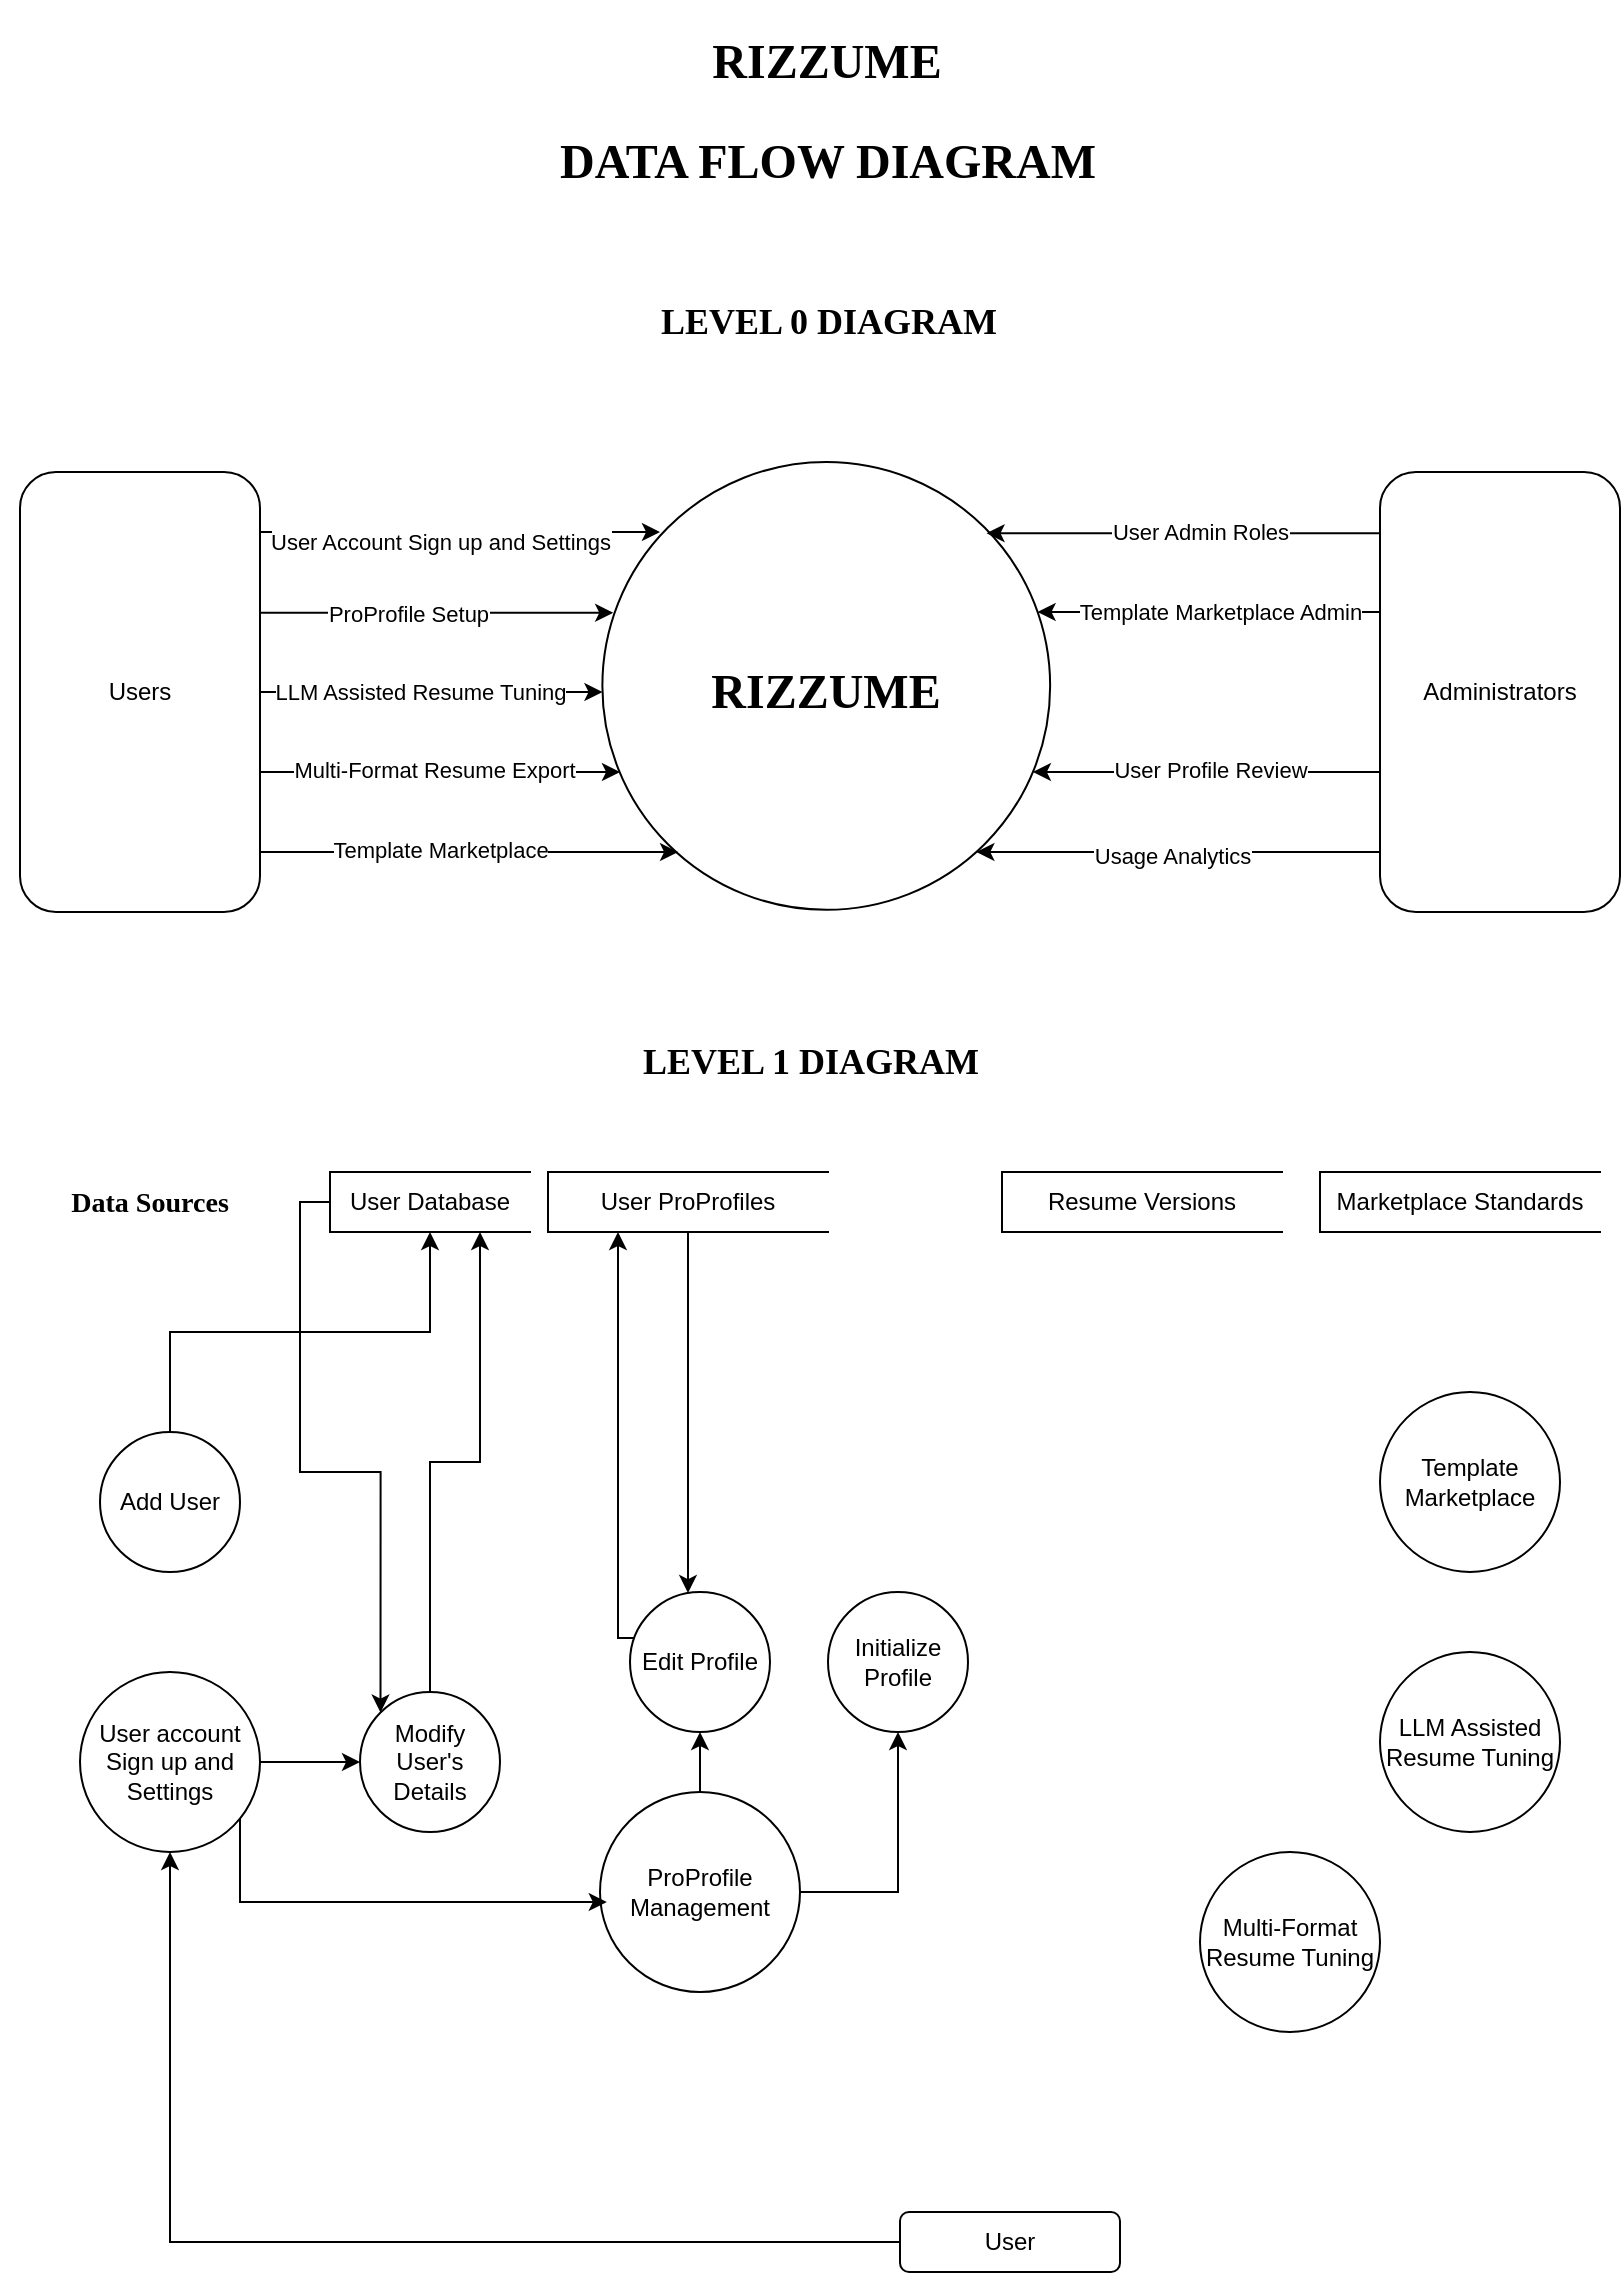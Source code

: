 <mxfile version="25.0.3">
  <diagram name="Page-1" id="mKPKOX54xG1sVrPRqSOk">
    <mxGraphModel dx="678" dy="366" grid="1" gridSize="10" guides="1" tooltips="1" connect="1" arrows="1" fold="1" page="1" pageScale="1" pageWidth="827" pageHeight="1169" math="0" shadow="0">
      <root>
        <mxCell id="0" />
        <mxCell id="1" parent="0" />
        <mxCell id="oXPiVWxlWM9DNFQVzROF-1" value="&lt;h2&gt;LEVEL 0 DIAGRAM&lt;/h2&gt;" style="text;html=1;align=center;verticalAlign=middle;whiteSpace=wrap;rounded=0;fontFamily=Lucida Console;" parent="1" vertex="1">
          <mxGeometry x="308.5" y="160" width="211" height="30" as="geometry" />
        </mxCell>
        <mxCell id="oXPiVWxlWM9DNFQVzROF-2" value="&lt;h1&gt;RIZZUME&lt;/h1&gt;" style="text;html=1;align=center;verticalAlign=middle;whiteSpace=wrap;rounded=0;fontFamily=Lucida Console;" parent="1" vertex="1">
          <mxGeometry x="308" y="30" width="211" height="30" as="geometry" />
        </mxCell>
        <mxCell id="oXPiVWxlWM9DNFQVzROF-3" value="&lt;h1&gt;DATA FLOW DIAGRAM&lt;/h1&gt;" style="text;html=1;align=center;verticalAlign=middle;whiteSpace=wrap;rounded=0;fontFamily=Lucida Console;" parent="1" vertex="1">
          <mxGeometry x="278" y="80" width="272" height="30" as="geometry" />
        </mxCell>
        <mxCell id="oXPiVWxlWM9DNFQVzROF-6" value="" style="group" parent="1" vertex="1" connectable="0">
          <mxGeometry x="300" y="245" width="250" height="230" as="geometry" />
        </mxCell>
        <mxCell id="oXPiVWxlWM9DNFQVzROF-5" value="" style="ellipse;whiteSpace=wrap;html=1;aspect=fixed;" parent="oXPiVWxlWM9DNFQVzROF-6" vertex="1">
          <mxGeometry x="1.185" width="223.886" height="223.886" as="geometry" />
        </mxCell>
        <mxCell id="oXPiVWxlWM9DNFQVzROF-4" value="&lt;h1&gt;RIZZUME&lt;/h1&gt;" style="text;html=1;align=center;verticalAlign=middle;whiteSpace=wrap;rounded=0;fontFamily=Lucida Console;" parent="oXPiVWxlWM9DNFQVzROF-6" vertex="1">
          <mxGeometry x="57.19" y="98.57" width="111.87" height="32.86" as="geometry" />
        </mxCell>
        <mxCell id="oXPiVWxlWM9DNFQVzROF-27" style="edgeStyle=orthogonalEdgeStyle;rounded=0;orthogonalLoop=1;jettySize=auto;html=1;" parent="1" source="oXPiVWxlWM9DNFQVzROF-7" edge="1">
          <mxGeometry relative="1" as="geometry">
            <mxPoint x="310" y="400" as="targetPoint" />
            <Array as="points">
              <mxPoint x="130" y="400" />
              <mxPoint x="130" y="400" />
            </Array>
          </mxGeometry>
        </mxCell>
        <mxCell id="oXPiVWxlWM9DNFQVzROF-48" value="Multi-Format Resume Export" style="edgeLabel;html=1;align=center;verticalAlign=middle;resizable=0;points=[];" parent="oXPiVWxlWM9DNFQVzROF-27" vertex="1" connectable="0">
          <mxGeometry x="-0.034" y="1" relative="1" as="geometry">
            <mxPoint as="offset" />
          </mxGeometry>
        </mxCell>
        <mxCell id="oXPiVWxlWM9DNFQVzROF-32" style="edgeStyle=orthogonalEdgeStyle;rounded=0;orthogonalLoop=1;jettySize=auto;html=1;" parent="1" source="oXPiVWxlWM9DNFQVzROF-7" target="oXPiVWxlWM9DNFQVzROF-5" edge="1">
          <mxGeometry relative="1" as="geometry">
            <Array as="points">
              <mxPoint x="260" y="360" />
              <mxPoint x="260" y="360" />
            </Array>
          </mxGeometry>
        </mxCell>
        <mxCell id="oXPiVWxlWM9DNFQVzROF-47" value="LLM Assisted Resume Tuning" style="edgeLabel;html=1;align=center;verticalAlign=middle;resizable=0;points=[];" parent="oXPiVWxlWM9DNFQVzROF-32" vertex="1" connectable="0">
          <mxGeometry x="-0.212" y="-1" relative="1" as="geometry">
            <mxPoint x="12" y="-1" as="offset" />
          </mxGeometry>
        </mxCell>
        <mxCell id="oXPiVWxlWM9DNFQVzROF-34" style="edgeStyle=orthogonalEdgeStyle;rounded=0;orthogonalLoop=1;jettySize=auto;html=1;entryX=0.024;entryY=0.337;entryDx=0;entryDy=0;entryPerimeter=0;" parent="1" source="oXPiVWxlWM9DNFQVzROF-7" target="oXPiVWxlWM9DNFQVzROF-5" edge="1">
          <mxGeometry relative="1" as="geometry">
            <mxPoint x="300" y="360" as="targetPoint" />
            <Array as="points">
              <mxPoint x="307" y="320" />
            </Array>
          </mxGeometry>
        </mxCell>
        <mxCell id="oXPiVWxlWM9DNFQVzROF-46" value="ProProfile Setup" style="edgeLabel;html=1;align=center;verticalAlign=middle;resizable=0;points=[];" parent="oXPiVWxlWM9DNFQVzROF-34" vertex="1" connectable="0">
          <mxGeometry x="-0.163" relative="1" as="geometry">
            <mxPoint as="offset" />
          </mxGeometry>
        </mxCell>
        <mxCell id="oXPiVWxlWM9DNFQVzROF-35" style="edgeStyle=orthogonalEdgeStyle;rounded=0;orthogonalLoop=1;jettySize=auto;html=1;" parent="1" source="oXPiVWxlWM9DNFQVzROF-7" edge="1">
          <mxGeometry relative="1" as="geometry">
            <mxPoint x="330" y="280" as="targetPoint" />
            <Array as="points">
              <mxPoint x="130" y="280" />
              <mxPoint x="130" y="280" />
            </Array>
          </mxGeometry>
        </mxCell>
        <mxCell id="oXPiVWxlWM9DNFQVzROF-45" value="&lt;div&gt;&lt;br&gt;&lt;/div&gt;User Account Sign up and Settings" style="edgeLabel;html=1;align=center;verticalAlign=middle;resizable=0;points=[];" parent="oXPiVWxlWM9DNFQVzROF-35" vertex="1" connectable="0">
          <mxGeometry x="-0.313" y="2" relative="1" as="geometry">
            <mxPoint x="21" as="offset" />
          </mxGeometry>
        </mxCell>
        <mxCell id="oXPiVWxlWM9DNFQVzROF-7" value="Users" style="rounded=1;whiteSpace=wrap;html=1;" parent="1" vertex="1">
          <mxGeometry x="10" y="250" width="120" height="220" as="geometry" />
        </mxCell>
        <mxCell id="oXPiVWxlWM9DNFQVzROF-37" style="edgeStyle=orthogonalEdgeStyle;rounded=0;orthogonalLoop=1;jettySize=auto;html=1;" parent="1" source="oXPiVWxlWM9DNFQVzROF-8" target="oXPiVWxlWM9DNFQVzROF-5" edge="1">
          <mxGeometry relative="1" as="geometry">
            <Array as="points">
              <mxPoint x="610" y="440" />
              <mxPoint x="610" y="440" />
            </Array>
          </mxGeometry>
        </mxCell>
        <mxCell id="oXPiVWxlWM9DNFQVzROF-52" value="Usage Analytics" style="edgeLabel;html=1;align=center;verticalAlign=middle;resizable=0;points=[];" parent="oXPiVWxlWM9DNFQVzROF-37" vertex="1" connectable="0">
          <mxGeometry x="0.029" y="2" relative="1" as="geometry">
            <mxPoint as="offset" />
          </mxGeometry>
        </mxCell>
        <mxCell id="oXPiVWxlWM9DNFQVzROF-38" style="edgeStyle=orthogonalEdgeStyle;rounded=0;orthogonalLoop=1;jettySize=auto;html=1;" parent="1" source="oXPiVWxlWM9DNFQVzROF-8" target="oXPiVWxlWM9DNFQVzROF-5" edge="1">
          <mxGeometry relative="1" as="geometry">
            <Array as="points">
              <mxPoint x="580" y="320" />
              <mxPoint x="580" y="320" />
            </Array>
          </mxGeometry>
        </mxCell>
        <mxCell id="oXPiVWxlWM9DNFQVzROF-51" value="Template Marketplace Admin" style="edgeLabel;html=1;align=center;verticalAlign=middle;resizable=0;points=[];" parent="oXPiVWxlWM9DNFQVzROF-38" vertex="1" connectable="0">
          <mxGeometry x="0.086" relative="1" as="geometry">
            <mxPoint x="13" as="offset" />
          </mxGeometry>
        </mxCell>
        <mxCell id="oXPiVWxlWM9DNFQVzROF-39" style="edgeStyle=orthogonalEdgeStyle;rounded=0;orthogonalLoop=1;jettySize=auto;html=1;" parent="1" source="oXPiVWxlWM9DNFQVzROF-8" target="oXPiVWxlWM9DNFQVzROF-5" edge="1">
          <mxGeometry relative="1" as="geometry">
            <Array as="points">
              <mxPoint x="580" y="400" />
              <mxPoint x="580" y="400" />
            </Array>
          </mxGeometry>
        </mxCell>
        <mxCell id="oXPiVWxlWM9DNFQVzROF-53" value="User Profile Review" style="edgeLabel;html=1;align=center;verticalAlign=middle;resizable=0;points=[];" parent="oXPiVWxlWM9DNFQVzROF-39" vertex="1" connectable="0">
          <mxGeometry x="-0.022" y="-1" relative="1" as="geometry">
            <mxPoint as="offset" />
          </mxGeometry>
        </mxCell>
        <mxCell id="oXPiVWxlWM9DNFQVzROF-42" style="edgeStyle=orthogonalEdgeStyle;rounded=0;orthogonalLoop=1;jettySize=auto;html=1;entryX=0.858;entryY=0.159;entryDx=0;entryDy=0;entryPerimeter=0;" parent="1" source="oXPiVWxlWM9DNFQVzROF-8" target="oXPiVWxlWM9DNFQVzROF-5" edge="1">
          <mxGeometry relative="1" as="geometry">
            <Array as="points">
              <mxPoint x="583" y="281" />
            </Array>
          </mxGeometry>
        </mxCell>
        <mxCell id="oXPiVWxlWM9DNFQVzROF-50" value="User Admin Roles" style="edgeLabel;html=1;align=center;verticalAlign=middle;resizable=0;points=[];" parent="oXPiVWxlWM9DNFQVzROF-42" vertex="1" connectable="0">
          <mxGeometry x="-0.086" y="-1" relative="1" as="geometry">
            <mxPoint as="offset" />
          </mxGeometry>
        </mxCell>
        <mxCell id="oXPiVWxlWM9DNFQVzROF-8" value="Administrators" style="rounded=1;whiteSpace=wrap;html=1;" parent="1" vertex="1">
          <mxGeometry x="690" y="250" width="120" height="220" as="geometry" />
        </mxCell>
        <mxCell id="oXPiVWxlWM9DNFQVzROF-44" style="edgeStyle=orthogonalEdgeStyle;rounded=0;orthogonalLoop=1;jettySize=auto;html=1;entryX=0.169;entryY=0.871;entryDx=0;entryDy=0;entryPerimeter=0;" parent="1" source="oXPiVWxlWM9DNFQVzROF-7" target="oXPiVWxlWM9DNFQVzROF-5" edge="1">
          <mxGeometry relative="1" as="geometry">
            <Array as="points">
              <mxPoint x="130" y="440" />
              <mxPoint x="130" y="440" />
            </Array>
          </mxGeometry>
        </mxCell>
        <mxCell id="oXPiVWxlWM9DNFQVzROF-49" value="Template Marketplace" style="edgeLabel;html=1;align=center;verticalAlign=middle;resizable=0;points=[];" parent="oXPiVWxlWM9DNFQVzROF-44" vertex="1" connectable="0">
          <mxGeometry x="-0.146" y="1" relative="1" as="geometry">
            <mxPoint as="offset" />
          </mxGeometry>
        </mxCell>
        <mxCell id="oXPiVWxlWM9DNFQVzROF-54" value="&lt;h2&gt;LEVEL 1 DIAGRAM&lt;/h2&gt;" style="text;html=1;align=center;verticalAlign=middle;whiteSpace=wrap;rounded=0;fontFamily=Lucida Console;" parent="1" vertex="1">
          <mxGeometry x="300" y="530" width="211" height="30" as="geometry" />
        </mxCell>
        <mxCell id="iDiEvsZZlQ8KxW4KMv1J-35" style="edgeStyle=orthogonalEdgeStyle;rounded=0;orthogonalLoop=1;jettySize=auto;html=1;entryX=0;entryY=0;entryDx=0;entryDy=0;" edge="1" parent="1" source="iDiEvsZZlQ8KxW4KMv1J-4" target="iDiEvsZZlQ8KxW4KMv1J-31">
          <mxGeometry relative="1" as="geometry">
            <Array as="points">
              <mxPoint x="150" y="615" />
              <mxPoint x="150" y="750" />
              <mxPoint x="190" y="750" />
            </Array>
          </mxGeometry>
        </mxCell>
        <mxCell id="iDiEvsZZlQ8KxW4KMv1J-4" value="User Database" style="html=1;dashed=0;whiteSpace=wrap;shape=partialRectangle;right=0;" vertex="1" parent="1">
          <mxGeometry x="165" y="600" width="100" height="30" as="geometry" />
        </mxCell>
        <mxCell id="iDiEvsZZlQ8KxW4KMv1J-45" style="edgeStyle=orthogonalEdgeStyle;rounded=0;orthogonalLoop=1;jettySize=auto;html=1;" edge="1" parent="1" source="iDiEvsZZlQ8KxW4KMv1J-5" target="iDiEvsZZlQ8KxW4KMv1J-41">
          <mxGeometry relative="1" as="geometry">
            <Array as="points">
              <mxPoint x="320" y="615" />
            </Array>
          </mxGeometry>
        </mxCell>
        <mxCell id="iDiEvsZZlQ8KxW4KMv1J-5" value="User ProProfiles" style="html=1;dashed=0;whiteSpace=wrap;shape=partialRectangle;right=0;" vertex="1" parent="1">
          <mxGeometry x="274" y="600" width="140" height="30" as="geometry" />
        </mxCell>
        <mxCell id="iDiEvsZZlQ8KxW4KMv1J-6" value="Resume Versions" style="html=1;dashed=0;whiteSpace=wrap;shape=partialRectangle;right=0;" vertex="1" parent="1">
          <mxGeometry x="501" y="600" width="140" height="30" as="geometry" />
        </mxCell>
        <mxCell id="iDiEvsZZlQ8KxW4KMv1J-7" value="Marketplace Standards" style="html=1;dashed=0;whiteSpace=wrap;shape=partialRectangle;right=0;" vertex="1" parent="1">
          <mxGeometry x="660" y="600" width="140" height="30" as="geometry" />
        </mxCell>
        <mxCell id="iDiEvsZZlQ8KxW4KMv1J-8" value="&lt;h3&gt;&lt;font face=&quot;Lucida Console&quot;&gt;Data Sources&lt;/font&gt;&lt;/h3&gt;" style="text;html=1;align=center;verticalAlign=middle;whiteSpace=wrap;rounded=0;" vertex="1" parent="1">
          <mxGeometry y="585" width="150" height="60" as="geometry" />
        </mxCell>
        <mxCell id="iDiEvsZZlQ8KxW4KMv1J-34" style="edgeStyle=orthogonalEdgeStyle;rounded=0;orthogonalLoop=1;jettySize=auto;html=1;entryX=0;entryY=0.5;entryDx=0;entryDy=0;" edge="1" parent="1" source="iDiEvsZZlQ8KxW4KMv1J-9" target="iDiEvsZZlQ8KxW4KMv1J-31">
          <mxGeometry relative="1" as="geometry" />
        </mxCell>
        <mxCell id="iDiEvsZZlQ8KxW4KMv1J-9" value="User account Sign up and Settings" style="ellipse;whiteSpace=wrap;html=1;aspect=fixed;" vertex="1" parent="1">
          <mxGeometry x="40" y="850" width="90" height="90" as="geometry" />
        </mxCell>
        <mxCell id="iDiEvsZZlQ8KxW4KMv1J-43" style="edgeStyle=orthogonalEdgeStyle;rounded=0;orthogonalLoop=1;jettySize=auto;html=1;entryX=0.5;entryY=1;entryDx=0;entryDy=0;" edge="1" parent="1" source="iDiEvsZZlQ8KxW4KMv1J-10" target="iDiEvsZZlQ8KxW4KMv1J-41">
          <mxGeometry relative="1" as="geometry" />
        </mxCell>
        <mxCell id="iDiEvsZZlQ8KxW4KMv1J-44" style="edgeStyle=orthogonalEdgeStyle;rounded=0;orthogonalLoop=1;jettySize=auto;html=1;entryX=0.5;entryY=1;entryDx=0;entryDy=0;" edge="1" parent="1" source="iDiEvsZZlQ8KxW4KMv1J-10" target="iDiEvsZZlQ8KxW4KMv1J-42">
          <mxGeometry relative="1" as="geometry" />
        </mxCell>
        <mxCell id="iDiEvsZZlQ8KxW4KMv1J-10" value="ProProfile Management" style="ellipse;whiteSpace=wrap;html=1;aspect=fixed;" vertex="1" parent="1">
          <mxGeometry x="300" y="910" width="100" height="100" as="geometry" />
        </mxCell>
        <mxCell id="iDiEvsZZlQ8KxW4KMv1J-11" value="LLM Assisted Resume Tuning" style="ellipse;whiteSpace=wrap;html=1;aspect=fixed;" vertex="1" parent="1">
          <mxGeometry x="690" y="840" width="90" height="90" as="geometry" />
        </mxCell>
        <mxCell id="iDiEvsZZlQ8KxW4KMv1J-12" value="Multi-Format Resume Tuning" style="ellipse;whiteSpace=wrap;html=1;aspect=fixed;" vertex="1" parent="1">
          <mxGeometry x="600" y="940" width="90" height="90" as="geometry" />
        </mxCell>
        <mxCell id="iDiEvsZZlQ8KxW4KMv1J-13" value="Template Marketplace" style="ellipse;whiteSpace=wrap;html=1;aspect=fixed;" vertex="1" parent="1">
          <mxGeometry x="690" y="710" width="90" height="90" as="geometry" />
        </mxCell>
        <mxCell id="iDiEvsZZlQ8KxW4KMv1J-29" style="edgeStyle=orthogonalEdgeStyle;rounded=0;orthogonalLoop=1;jettySize=auto;html=1;entryX=0.5;entryY=1;entryDx=0;entryDy=0;" edge="1" parent="1" source="iDiEvsZZlQ8KxW4KMv1J-14" target="iDiEvsZZlQ8KxW4KMv1J-9">
          <mxGeometry relative="1" as="geometry" />
        </mxCell>
        <mxCell id="iDiEvsZZlQ8KxW4KMv1J-14" value="User" style="rounded=1;whiteSpace=wrap;html=1;" vertex="1" parent="1">
          <mxGeometry x="450" y="1120" width="110" height="30" as="geometry" />
        </mxCell>
        <mxCell id="iDiEvsZZlQ8KxW4KMv1J-33" style="edgeStyle=orthogonalEdgeStyle;rounded=0;orthogonalLoop=1;jettySize=auto;html=1;" edge="1" parent="1" source="iDiEvsZZlQ8KxW4KMv1J-30" target="iDiEvsZZlQ8KxW4KMv1J-4">
          <mxGeometry relative="1" as="geometry">
            <Array as="points">
              <mxPoint x="85" y="680" />
              <mxPoint x="215" y="680" />
            </Array>
          </mxGeometry>
        </mxCell>
        <mxCell id="iDiEvsZZlQ8KxW4KMv1J-30" value="Add User" style="ellipse;whiteSpace=wrap;html=1;aspect=fixed;" vertex="1" parent="1">
          <mxGeometry x="50" y="730" width="70" height="70" as="geometry" />
        </mxCell>
        <mxCell id="iDiEvsZZlQ8KxW4KMv1J-36" style="edgeStyle=orthogonalEdgeStyle;rounded=0;orthogonalLoop=1;jettySize=auto;html=1;entryX=0.75;entryY=1;entryDx=0;entryDy=0;" edge="1" parent="1" source="iDiEvsZZlQ8KxW4KMv1J-31" target="iDiEvsZZlQ8KxW4KMv1J-4">
          <mxGeometry relative="1" as="geometry" />
        </mxCell>
        <mxCell id="iDiEvsZZlQ8KxW4KMv1J-31" value="Modify User&#39;s Details" style="ellipse;whiteSpace=wrap;html=1;aspect=fixed;" vertex="1" parent="1">
          <mxGeometry x="180" y="860" width="70" height="70" as="geometry" />
        </mxCell>
        <mxCell id="iDiEvsZZlQ8KxW4KMv1J-40" style="edgeStyle=orthogonalEdgeStyle;rounded=0;orthogonalLoop=1;jettySize=auto;html=1;entryX=0.034;entryY=0.55;entryDx=0;entryDy=0;entryPerimeter=0;" edge="1" parent="1" source="iDiEvsZZlQ8KxW4KMv1J-9" target="iDiEvsZZlQ8KxW4KMv1J-10">
          <mxGeometry relative="1" as="geometry">
            <Array as="points">
              <mxPoint x="120" y="965" />
            </Array>
          </mxGeometry>
        </mxCell>
        <mxCell id="iDiEvsZZlQ8KxW4KMv1J-46" style="edgeStyle=orthogonalEdgeStyle;rounded=0;orthogonalLoop=1;jettySize=auto;html=1;entryX=0.25;entryY=1;entryDx=0;entryDy=0;exitX=0.087;exitY=0.329;exitDx=0;exitDy=0;exitPerimeter=0;" edge="1" parent="1" source="iDiEvsZZlQ8KxW4KMv1J-41" target="iDiEvsZZlQ8KxW4KMv1J-5">
          <mxGeometry relative="1" as="geometry">
            <Array as="points">
              <mxPoint x="309" y="833" />
            </Array>
          </mxGeometry>
        </mxCell>
        <mxCell id="iDiEvsZZlQ8KxW4KMv1J-41" value="Edit Profile" style="ellipse;whiteSpace=wrap;html=1;aspect=fixed;" vertex="1" parent="1">
          <mxGeometry x="315" y="810" width="70" height="70" as="geometry" />
        </mxCell>
        <mxCell id="iDiEvsZZlQ8KxW4KMv1J-42" value="Initialize Profile" style="ellipse;whiteSpace=wrap;html=1;aspect=fixed;" vertex="1" parent="1">
          <mxGeometry x="414" y="810" width="70" height="70" as="geometry" />
        </mxCell>
      </root>
    </mxGraphModel>
  </diagram>
</mxfile>
